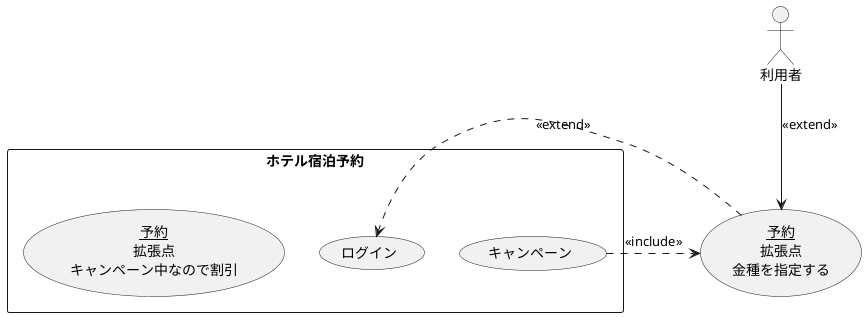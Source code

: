 @startuml ユースケース図

actor 利用者

rectangle ホテル宿泊予約{
usecase キャンペーン
usecase ログイン
usecase (<u>予約</u>\n拡張点\nキャンペーン中なので割引)


}
キャンペーン.> (<u>予約</u>\n拡張点\n金種を指定する): << include >>
(<u>予約</u>\n拡張点\n金種を指定する).> ログイン: << extend >>
利用者 --> (<u>予約</u>\n拡張点\n金種を指定する):<< extend >>
@enduml